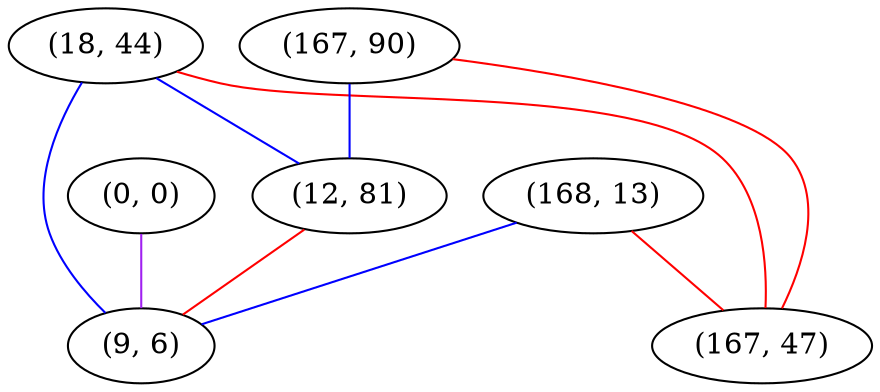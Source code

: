 graph "" {
"(0, 0)";
"(168, 13)";
"(18, 44)";
"(167, 90)";
"(12, 81)";
"(9, 6)";
"(167, 47)";
"(0, 0)" -- "(9, 6)"  [color=purple, key=0, weight=4];
"(168, 13)" -- "(9, 6)"  [color=blue, key=0, weight=3];
"(168, 13)" -- "(167, 47)"  [color=red, key=0, weight=1];
"(18, 44)" -- "(12, 81)"  [color=blue, key=0, weight=3];
"(18, 44)" -- "(9, 6)"  [color=blue, key=0, weight=3];
"(18, 44)" -- "(167, 47)"  [color=red, key=0, weight=1];
"(167, 90)" -- "(12, 81)"  [color=blue, key=0, weight=3];
"(167, 90)" -- "(167, 47)"  [color=red, key=0, weight=1];
"(12, 81)" -- "(9, 6)"  [color=red, key=0, weight=1];
}
